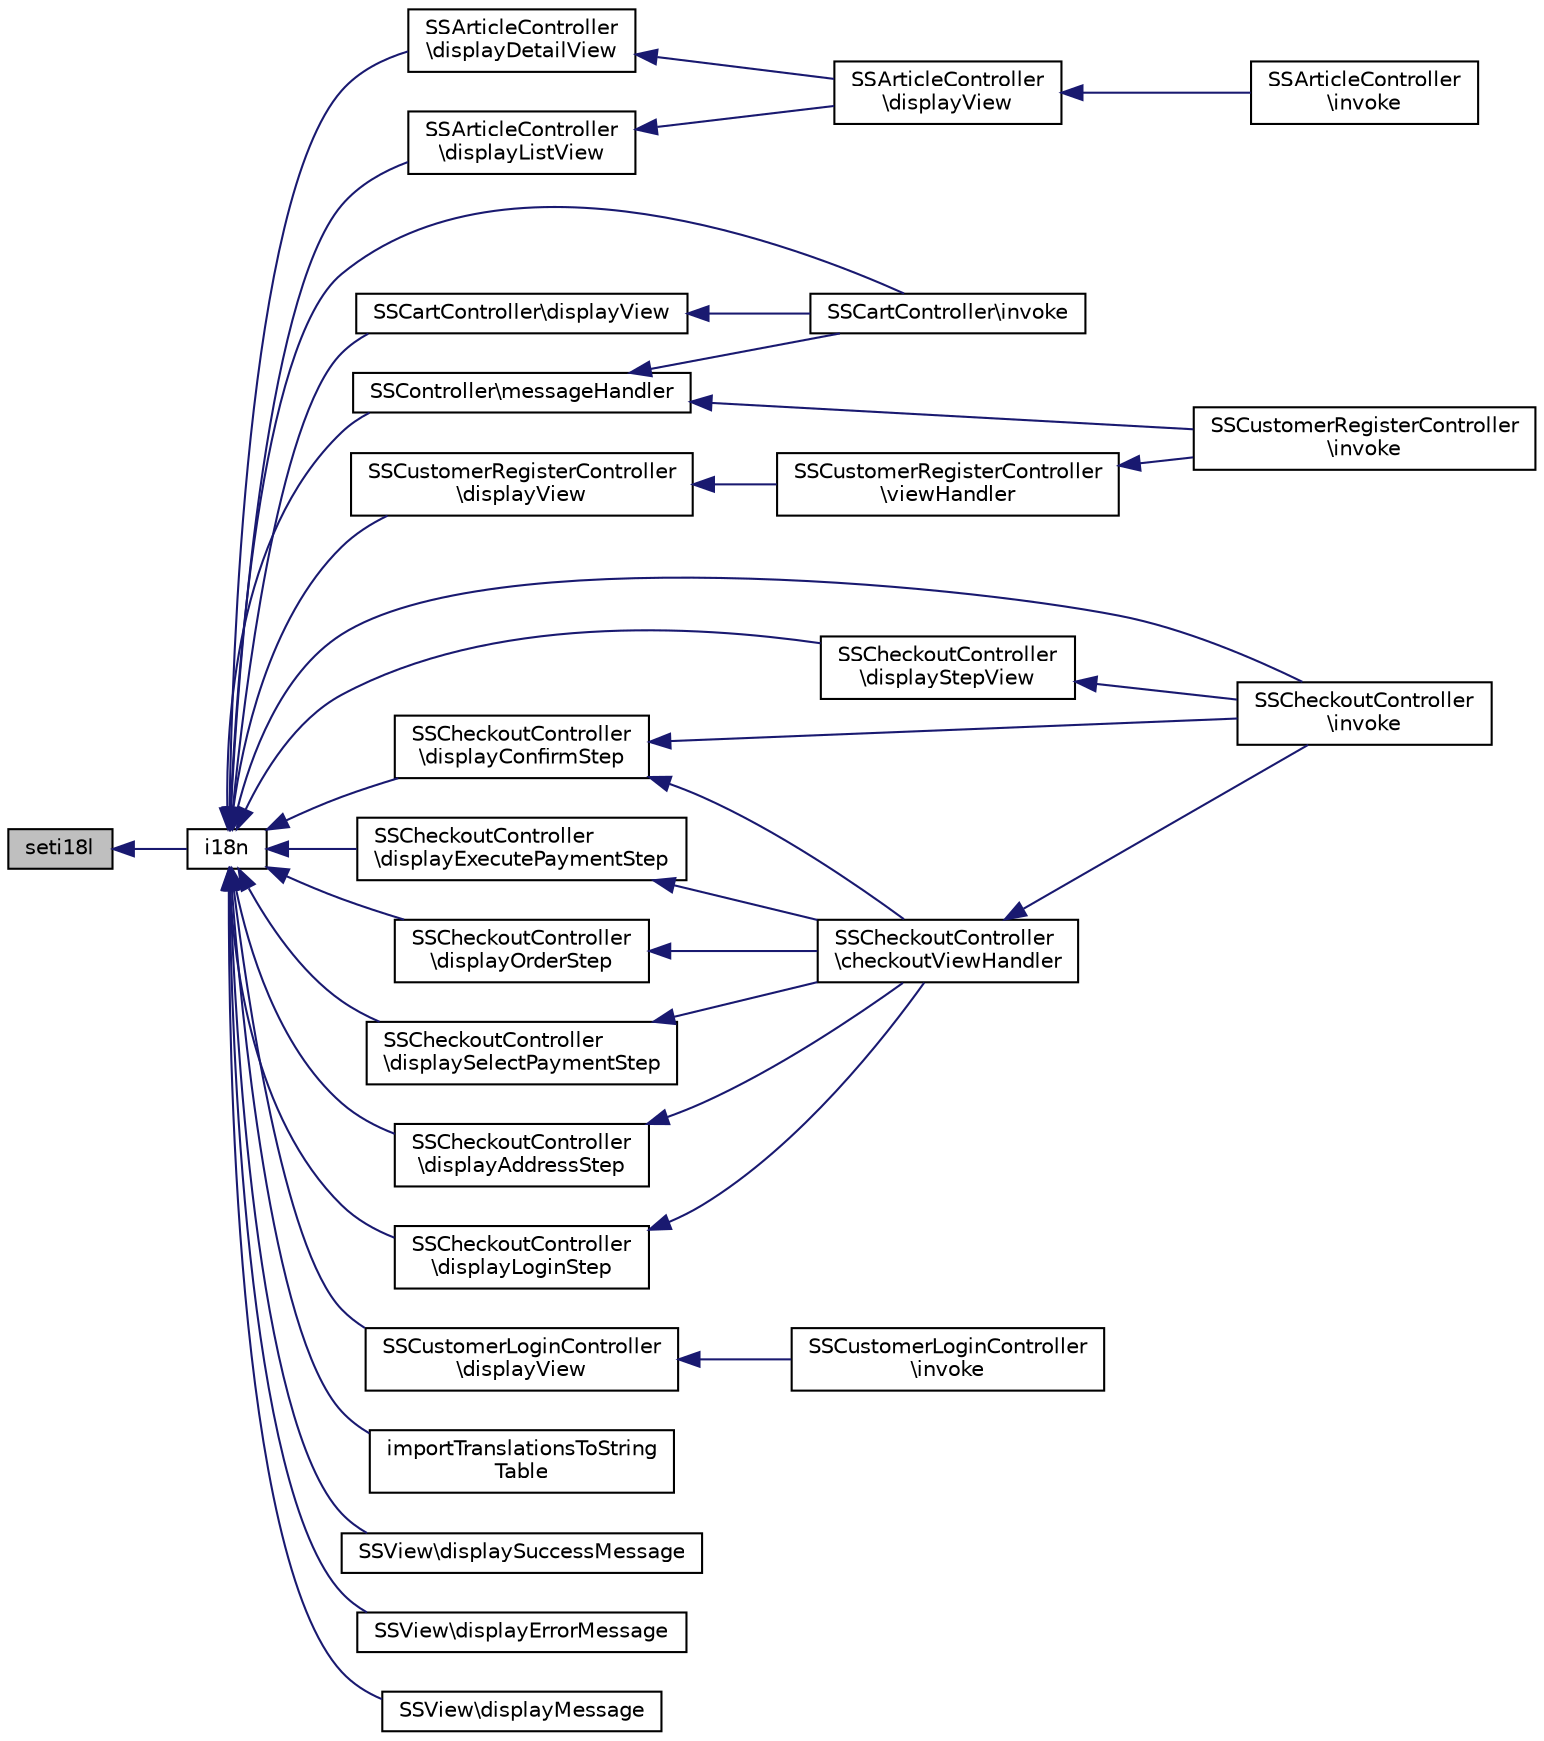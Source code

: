 digraph "seti18l"
{
  edge [fontname="Helvetica",fontsize="10",labelfontname="Helvetica",labelfontsize="10"];
  node [fontname="Helvetica",fontsize="10",shape=record];
  rankdir="LR";
  Node1 [label="seti18l",height=0.2,width=0.4,color="black", fillcolor="grey75", style="filled", fontcolor="black"];
  Node1 -> Node2 [dir="back",color="midnightblue",fontsize="10",style="solid",fontname="Helvetica"];
  Node2 [label="i18n",height=0.2,width=0.4,color="black", fillcolor="white", style="filled",URL="$class_s_s_helper.html#a3bece4aee1514dbafbd7d0234227e053",tooltip="Internationalization and localization. "];
  Node2 -> Node3 [dir="back",color="midnightblue",fontsize="10",style="solid",fontname="Helvetica"];
  Node3 [label="SSArticleController\l\\displayDetailView",height=0.2,width=0.4,color="black", fillcolor="white", style="filled",URL="$class_s_s_article_controller.html#afab87894a16fc2caaf028e7a92ddd1a6",tooltip="Detailansicht. "];
  Node3 -> Node4 [dir="back",color="midnightblue",fontsize="10",style="solid",fontname="Helvetica"];
  Node4 [label="SSArticleController\l\\displayView",height=0.2,width=0.4,color="black", fillcolor="white", style="filled",URL="$class_s_s_article_controller.html#aca04b3e313abfb913efaacdfb7d5d3d7",tooltip="Artikel oder Artikeln anzeigen. "];
  Node4 -> Node5 [dir="back",color="midnightblue",fontsize="10",style="solid",fontname="Helvetica"];
  Node5 [label="SSArticleController\l\\invoke",height=0.2,width=0.4,color="black", fillcolor="white", style="filled",URL="$class_s_s_article_controller.html#a969cad912937b1e2e6e66b49d8148738",tooltip="Starter. "];
  Node2 -> Node6 [dir="back",color="midnightblue",fontsize="10",style="solid",fontname="Helvetica"];
  Node6 [label="SSArticleController\l\\displayListView",height=0.2,width=0.4,color="black", fillcolor="white", style="filled",URL="$class_s_s_article_controller.html#aa577c1bba8b2ab55602041732e0995fc",tooltip="Listenansicht. "];
  Node6 -> Node4 [dir="back",color="midnightblue",fontsize="10",style="solid",fontname="Helvetica"];
  Node2 -> Node7 [dir="back",color="midnightblue",fontsize="10",style="solid",fontname="Helvetica"];
  Node7 [label="SSCartController\\invoke",height=0.2,width=0.4,color="black", fillcolor="white", style="filled",URL="$class_s_s_cart_controller.html#a969cad912937b1e2e6e66b49d8148738",tooltip="Starter. "];
  Node2 -> Node8 [dir="back",color="midnightblue",fontsize="10",style="solid",fontname="Helvetica"];
  Node8 [label="SSCartController\\displayView",height=0.2,width=0.4,color="black", fillcolor="white", style="filled",URL="$class_s_s_cart_controller.html#aca04b3e313abfb913efaacdfb7d5d3d7",tooltip="Warenkorb Ansicht. "];
  Node8 -> Node7 [dir="back",color="midnightblue",fontsize="10",style="solid",fontname="Helvetica"];
  Node2 -> Node9 [dir="back",color="midnightblue",fontsize="10",style="solid",fontname="Helvetica"];
  Node9 [label="SSCheckoutController\l\\invoke",height=0.2,width=0.4,color="black", fillcolor="white", style="filled",URL="$class_s_s_checkout_controller.html#a969cad912937b1e2e6e66b49d8148738"];
  Node2 -> Node10 [dir="back",color="midnightblue",fontsize="10",style="solid",fontname="Helvetica"];
  Node10 [label="SSCheckoutController\l\\displayStepView",height=0.2,width=0.4,color="black", fillcolor="white", style="filled",URL="$class_s_s_checkout_controller.html#a909453f0da5be16943bbdff91815a8d4"];
  Node10 -> Node9 [dir="back",color="midnightblue",fontsize="10",style="solid",fontname="Helvetica"];
  Node2 -> Node11 [dir="back",color="midnightblue",fontsize="10",style="solid",fontname="Helvetica"];
  Node11 [label="SSCheckoutController\l\\displayConfirmStep",height=0.2,width=0.4,color="black", fillcolor="white", style="filled",URL="$class_s_s_checkout_controller.html#a61b3d6a03080a47fef79a8a598d34dc9",tooltip="Title. "];
  Node11 -> Node9 [dir="back",color="midnightblue",fontsize="10",style="solid",fontname="Helvetica"];
  Node11 -> Node12 [dir="back",color="midnightblue",fontsize="10",style="solid",fontname="Helvetica"];
  Node12 [label="SSCheckoutController\l\\checkoutViewHandler",height=0.2,width=0.4,color="black", fillcolor="white", style="filled",URL="$class_s_s_checkout_controller.html#a08bb719581ceca96a42391db628da407"];
  Node12 -> Node9 [dir="back",color="midnightblue",fontsize="10",style="solid",fontname="Helvetica"];
  Node2 -> Node13 [dir="back",color="midnightblue",fontsize="10",style="solid",fontname="Helvetica"];
  Node13 [label="SSCheckoutController\l\\displayExecutePaymentStep",height=0.2,width=0.4,color="black", fillcolor="white", style="filled",URL="$class_s_s_checkout_controller.html#a0208a11d2aeed211436c89966b4492a9",tooltip="Title. "];
  Node13 -> Node12 [dir="back",color="midnightblue",fontsize="10",style="solid",fontname="Helvetica"];
  Node2 -> Node14 [dir="back",color="midnightblue",fontsize="10",style="solid",fontname="Helvetica"];
  Node14 [label="SSCheckoutController\l\\displayOrderStep",height=0.2,width=0.4,color="black", fillcolor="white", style="filled",URL="$class_s_s_checkout_controller.html#abc5b0223fd3ea123dc3610cc14e0164c",tooltip="Title. "];
  Node14 -> Node12 [dir="back",color="midnightblue",fontsize="10",style="solid",fontname="Helvetica"];
  Node2 -> Node15 [dir="back",color="midnightblue",fontsize="10",style="solid",fontname="Helvetica"];
  Node15 [label="SSCheckoutController\l\\displaySelectPaymentStep",height=0.2,width=0.4,color="black", fillcolor="white", style="filled",URL="$class_s_s_checkout_controller.html#a5018f66ae6003acfcb508e9008b88e7d",tooltip="Zahlungsarten-Liste. "];
  Node15 -> Node12 [dir="back",color="midnightblue",fontsize="10",style="solid",fontname="Helvetica"];
  Node2 -> Node16 [dir="back",color="midnightblue",fontsize="10",style="solid",fontname="Helvetica"];
  Node16 [label="SSCheckoutController\l\\displayAddressStep",height=0.2,width=0.4,color="black", fillcolor="white", style="filled",URL="$class_s_s_checkout_controller.html#af999e424d297f29eb22b72f385545ded",tooltip="Adresse View. "];
  Node16 -> Node12 [dir="back",color="midnightblue",fontsize="10",style="solid",fontname="Helvetica"];
  Node2 -> Node17 [dir="back",color="midnightblue",fontsize="10",style="solid",fontname="Helvetica"];
  Node17 [label="SSCheckoutController\l\\displayLoginStep",height=0.2,width=0.4,color="black", fillcolor="white", style="filled",URL="$class_s_s_checkout_controller.html#a766a05a247f3bcdb8d5c2678b5472805",tooltip="Login View. "];
  Node17 -> Node12 [dir="back",color="midnightblue",fontsize="10",style="solid",fontname="Helvetica"];
  Node2 -> Node18 [dir="back",color="midnightblue",fontsize="10",style="solid",fontname="Helvetica"];
  Node18 [label="SSController\\messageHandler",height=0.2,width=0.4,color="black", fillcolor="white", style="filled",URL="$class_s_s_controller.html#af95168e2facf1c11beda7d5bc1b31ee5",tooltip="Meldungs-Handler. "];
  Node18 -> Node7 [dir="back",color="midnightblue",fontsize="10",style="solid",fontname="Helvetica"];
  Node18 -> Node19 [dir="back",color="midnightblue",fontsize="10",style="solid",fontname="Helvetica"];
  Node19 [label="SSCustomerRegisterController\l\\invoke",height=0.2,width=0.4,color="black", fillcolor="white", style="filled",URL="$class_s_s_customer_register_controller.html#a969cad912937b1e2e6e66b49d8148738",tooltip="Registrieren Starten. "];
  Node2 -> Node20 [dir="back",color="midnightblue",fontsize="10",style="solid",fontname="Helvetica"];
  Node20 [label="SSCustomerLoginController\l\\displayView",height=0.2,width=0.4,color="black", fillcolor="white", style="filled",URL="$class_s_s_customer_login_controller.html#aca04b3e313abfb913efaacdfb7d5d3d7",tooltip="Login / Logout Maske anzeigen. "];
  Node20 -> Node21 [dir="back",color="midnightblue",fontsize="10",style="solid",fontname="Helvetica"];
  Node21 [label="SSCustomerLoginController\l\\invoke",height=0.2,width=0.4,color="black", fillcolor="white", style="filled",URL="$class_s_s_customer_login_controller.html#a969cad912937b1e2e6e66b49d8148738",tooltip="Start. "];
  Node2 -> Node22 [dir="back",color="midnightblue",fontsize="10",style="solid",fontname="Helvetica"];
  Node22 [label="SSCustomerRegisterController\l\\displayView",height=0.2,width=0.4,color="black", fillcolor="white", style="filled",URL="$class_s_s_customer_register_controller.html#aca04b3e313abfb913efaacdfb7d5d3d7",tooltip="Registrierungsmaske anzeigen. "];
  Node22 -> Node23 [dir="back",color="midnightblue",fontsize="10",style="solid",fontname="Helvetica"];
  Node23 [label="SSCustomerRegisterController\l\\viewHandler",height=0.2,width=0.4,color="black", fillcolor="white", style="filled",URL="$class_s_s_customer_register_controller.html#a9074e85c02f3655a960723766b302532",tooltip="Formular-Anzeige-Handler. "];
  Node23 -> Node19 [dir="back",color="midnightblue",fontsize="10",style="solid",fontname="Helvetica"];
  Node2 -> Node24 [dir="back",color="midnightblue",fontsize="10",style="solid",fontname="Helvetica"];
  Node24 [label="importTranslationsToString\lTable",height=0.2,width=0.4,color="black", fillcolor="white", style="filled",URL="$class_s_s_helper.html#a1e7574f66ddb9714f23bd78aa1614170",tooltip="Add all Texts to String Table. "];
  Node2 -> Node25 [dir="back",color="midnightblue",fontsize="10",style="solid",fontname="Helvetica"];
  Node25 [label="SSView\\displaySuccessMessage",height=0.2,width=0.4,color="black", fillcolor="white", style="filled",URL="$class_s_s_view.html#a0306221a02835b4bdb59e0d06af552c1",tooltip="Success-Meldung anzeigen. "];
  Node2 -> Node26 [dir="back",color="midnightblue",fontsize="10",style="solid",fontname="Helvetica"];
  Node26 [label="SSView\\displayErrorMessage",height=0.2,width=0.4,color="black", fillcolor="white", style="filled",URL="$class_s_s_view.html#a1780a36d01ff9d28d95ed18d0a0d0c8b",tooltip="Failure-Meldung anzeigen. "];
  Node2 -> Node27 [dir="back",color="midnightblue",fontsize="10",style="solid",fontname="Helvetica"];
  Node27 [label="SSView\\displayMessage",height=0.2,width=0.4,color="black", fillcolor="white", style="filled",URL="$class_s_s_view.html#ad0ed340132245b0a17cebac4f09fc324",tooltip="Einfache Meldung anzeigen. "];
}
